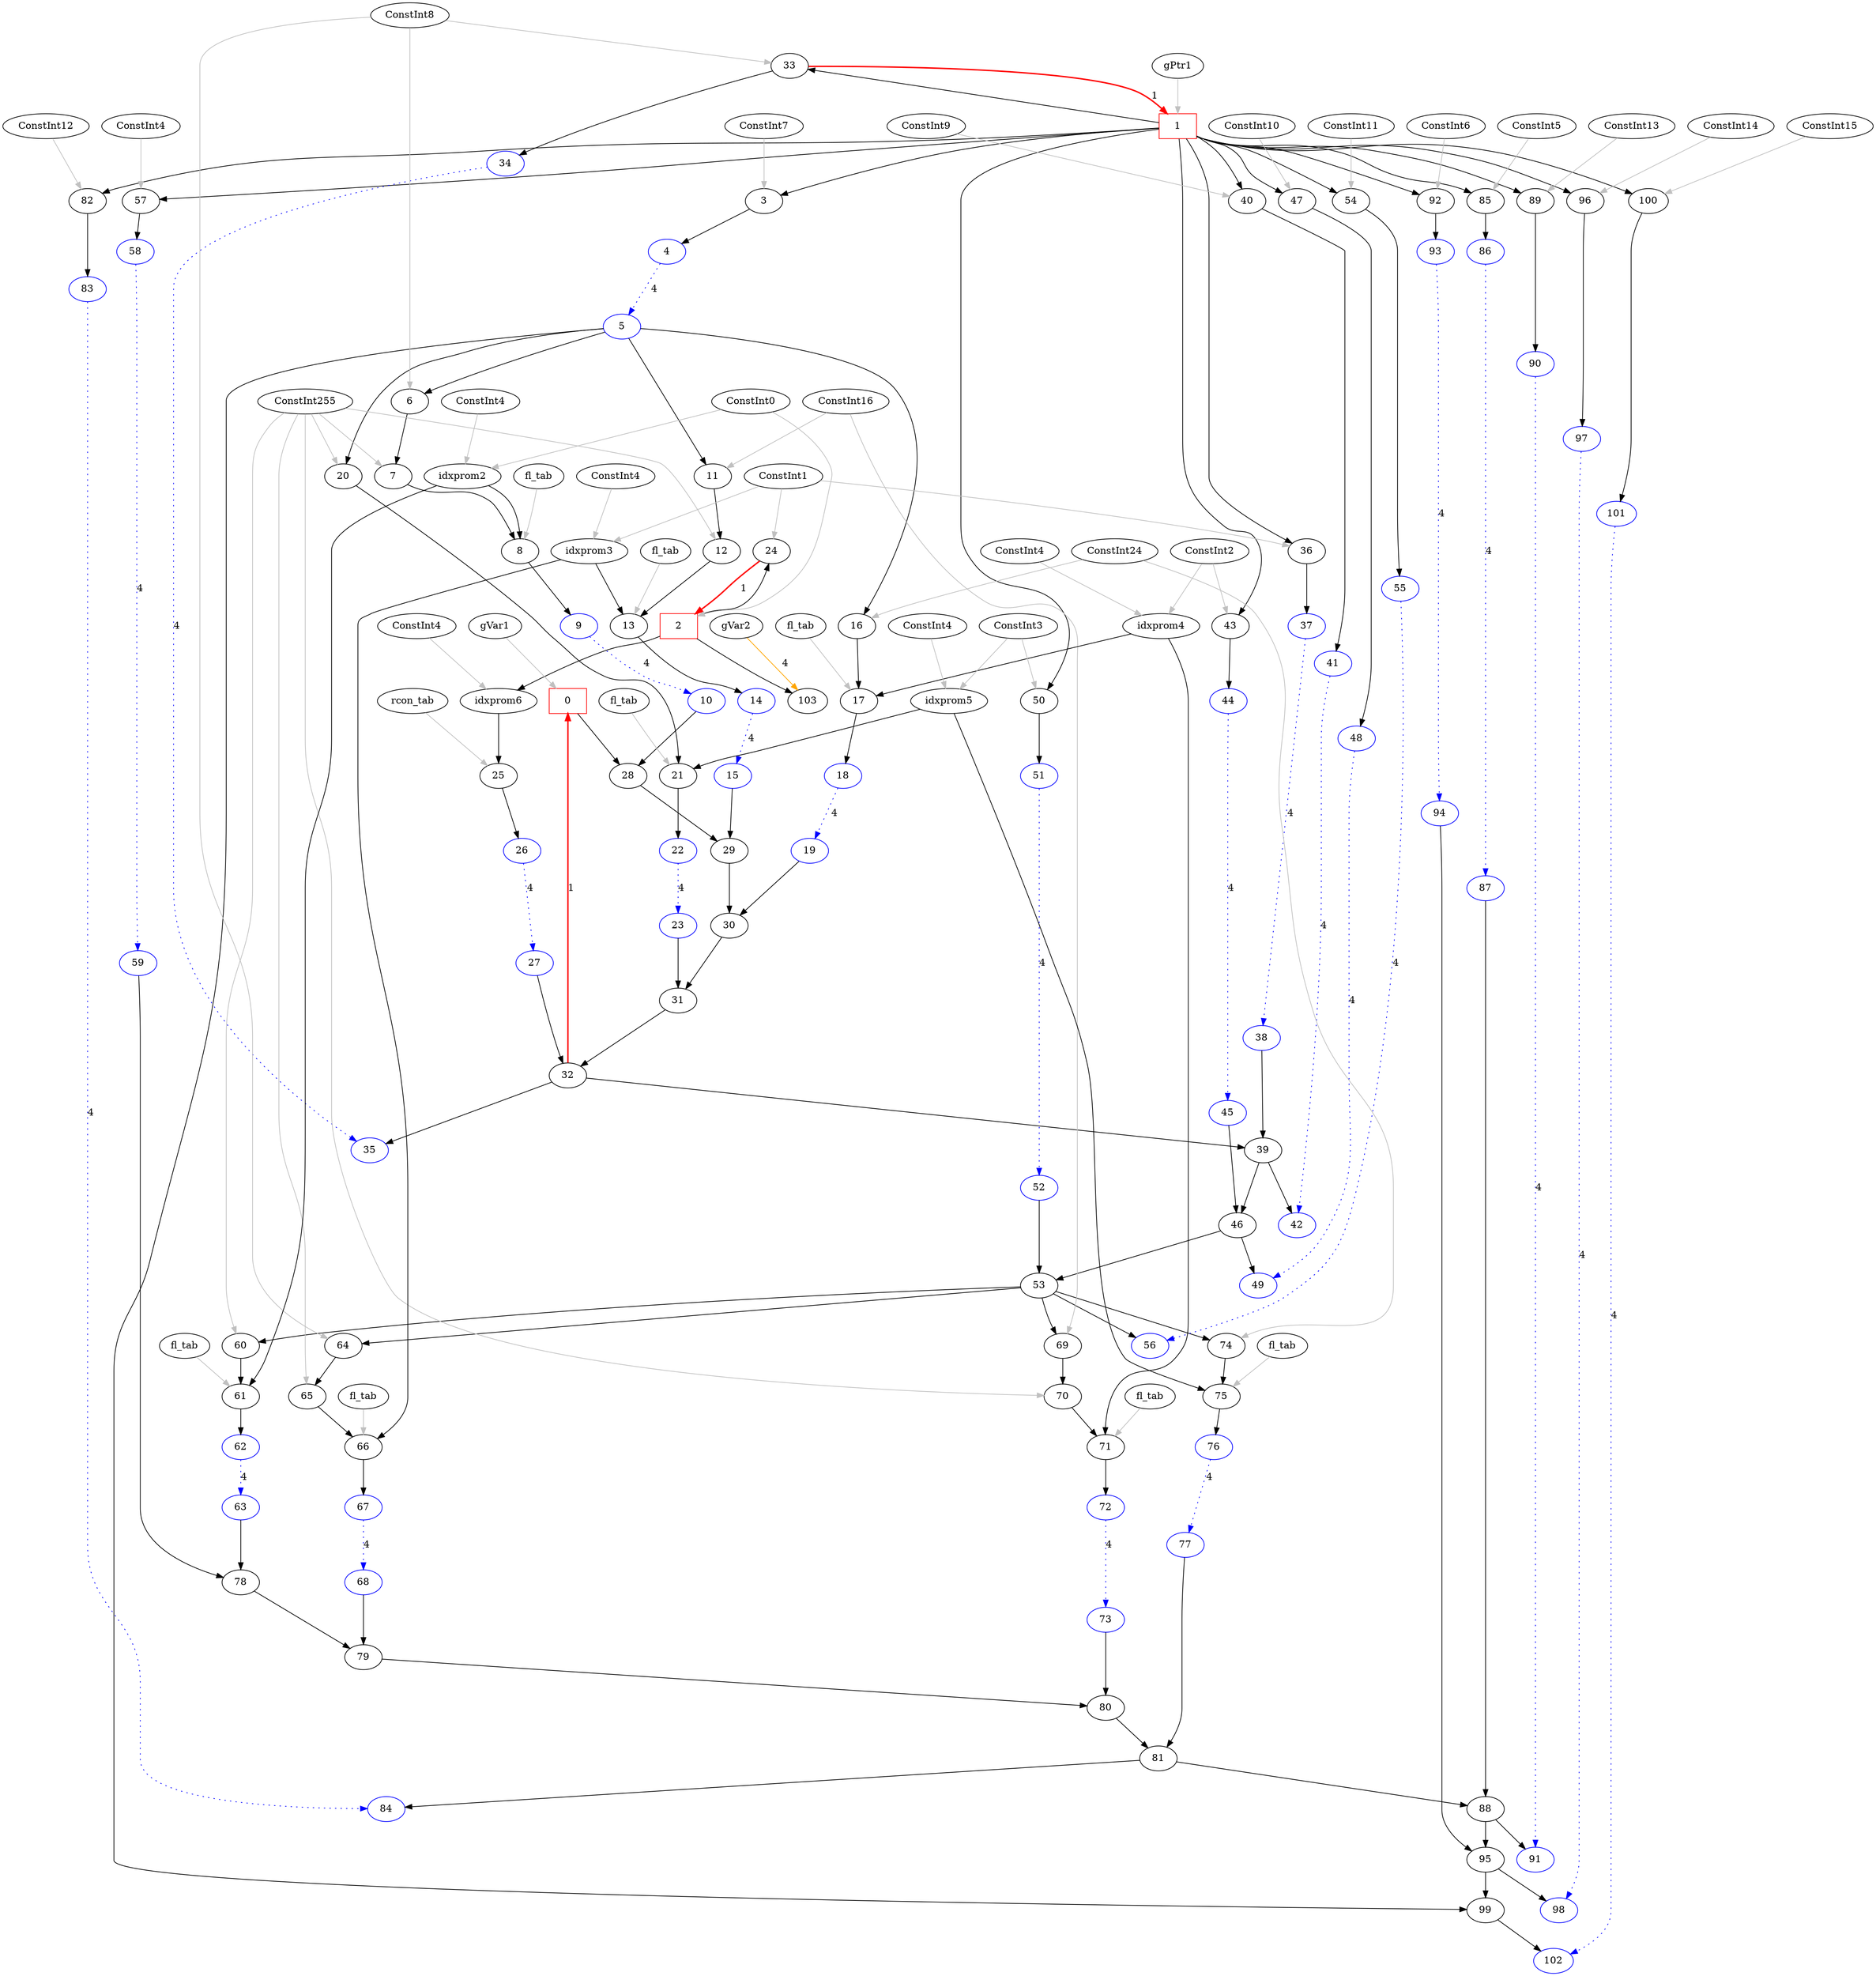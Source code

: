 digraph loop_151 { 
{
0 [shape=box, color=red, label="0"];

1 [shape=box, color=red, label="1"];

2 [shape=box, color=red, label="2"];

3 [color=black, label="3"];

4 [color=blue, label="4"];

5 [color=blue, label="5"];

6 [color=black, label="6"];

7 [color=black, label="7"];

8 [color=black, label="8"];

9 [color=blue, label="9"];

10 [color=blue, label="10"];

11 [color=black, label="11"];

12 [color=black, label="12"];

13 [color=black, label="13"];

14 [color=blue, label="14"];

15 [color=blue, label="15"];

16 [color=black, label="16"];

17 [color=black, label="17"];

18 [color=blue, label="18"];

19 [color=blue, label="19"];

20 [color=black, label="20"];

21 [color=black, label="21"];

22 [color=blue, label="22"];

23 [color=blue, label="23"];

24 [color=black, label="24"];

25 [color=black, label="25"];

26 [color=blue, label="26"];

27 [color=blue, label="27"];

28 [color=black, label="28"];

29 [color=black, label="29"];

30 [color=black, label="30"];

31 [color=black, label="31"];

32 [color=black, label="32"];

33 [color=black, label="33"];

34 [color=blue, label="34"];

35 [color=blue, label="35"];

36 [color=black, label="36"];

37 [color=blue, label="37"];

38 [color=blue, label="38"];

39 [color=black, label="39"];

40 [color=black, label="40"];

41 [color=blue, label="41"];

42 [color=blue, label="42"];

43 [color=black, label="43"];

44 [color=blue, label="44"];

45 [color=blue, label="45"];

46 [color=black, label="46"];

47 [color=black, label="47"];

48 [color=blue, label="48"];

49 [color=blue, label="49"];

50 [color=black, label="50"];

51 [color=blue, label="51"];

52 [color=blue, label="52"];

53 [color=black, label="53"];

54 [color=black, label="54"];

55 [color=blue, label="55"];

56 [color=blue, label="56"];

57 [color=black, label="57"];

58 [color=blue, label="58"];

59 [color=blue, label="59"];

60 [color=black, label="60"];

61 [color=black, label="61"];

62 [color=blue, label="62"];

63 [color=blue, label="63"];

64 [color=black, label="64"];

65 [color=black, label="65"];

66 [color=black, label="66"];

67 [color=blue, label="67"];

68 [color=blue, label="68"];

69 [color=black, label="69"];

70 [color=black, label="70"];

71 [color=black, label="71"];

72 [color=blue, label="72"];

73 [color=blue, label="73"];

74 [color=black, label="74"];

75 [color=black, label="75"];

76 [color=blue, label="76"];

77 [color=blue, label="77"];

78 [color=black, label="78"];

79 [color=black, label="79"];

80 [color=black, label="80"];

81 [color=black, label="81"];

82 [color=black, label="82"];

83 [color=blue, label="83"];

84 [color=blue, label="84"];

85 [color=black, label="85"];

86 [color=blue, label="86"];

87 [color=blue, label="87"];

88 [color=black, label="88"];

89 [color=black, label="89"];

90 [color=blue, label="90"];

91 [color=blue, label="91"];

92 [color=black, label="92"];

93 [color=blue, label="93"];

94 [color=blue, label="94"];

95 [color=black, label="95"];

96 [color=black, label="96"];

97 [color=blue, label="97"];

98 [color=blue, label="98"];

99 [color=black, label="99"];

100 [color=black, label="100"];

101 [color=blue, label="101"];

102 [color=blue, label="102"];

103 [color=black, label="103"];

104 [color=black, label="gVar1"];

107 [color=black, label="gPtr1"];

110 [color=black, label="ConstInt0"];

111 [color=black, label="ConstInt7"];

112 [color=black, label="ConstInt8"];

113 [color=black, label="ConstInt255"];

114 [color=black, label="fl_tab"];

115 [color=black, label="idxprom2"];

116 [color=black, label="ConstInt4"];

117 [color=black, label="ConstInt16"];

118 [color=black, label="ConstInt1"];

119 [color=black, label="fl_tab"];

120 [color=black, label="idxprom3"];

121 [color=black, label="ConstInt4"];

122 [color=black, label="ConstInt24"];

123 [color=black, label="ConstInt2"];

124 [color=black, label="fl_tab"];

125 [color=black, label="idxprom4"];

126 [color=black, label="ConstInt4"];

127 [color=black, label="ConstInt3"];

128 [color=black, label="fl_tab"];

129 [color=black, label="idxprom5"];

130 [color=black, label="ConstInt4"];

131 [color=black, label="rcon_tab"];

132 [color=black, label="idxprom6"];

133 [color=black, label="ConstInt4"];

134 [color=black, label="ConstInt9"];

135 [color=black, label="ConstInt10"];

136 [color=black, label="ConstInt11"];

137 [color=black, label="ConstInt4"];

138 [color=black, label="fl_tab"];

139 [color=black, label="fl_tab"];

140 [color=black, label="fl_tab"];

141 [color=black, label="fl_tab"];

142 [color=black, label="ConstInt12"];

143 [color=black, label="ConstInt5"];

144 [color=black, label="ConstInt13"];

145 [color=black, label="ConstInt6"];

146 [color=black, label="ConstInt14"];

147 [color=black, label="ConstInt15"];

148 [color=black, label="gVar2"];
32 -> 0 [style=bold, color=red, label=1] 
104 -> 0 [color=gray]
33 -> 1 [style=bold, color=red, label=1] 
107 -> 1 [color=gray]
110 -> 2 [color=gray]
24 -> 2 [style=bold, color=red, label=1] 
1 -> 3
111 -> 3 [color=gray]
3 -> 4
5 -> 6
112 -> 6 [color=gray]
6 -> 7
113 -> 7 [color=gray]
7 -> 8
114 -> 8 [color=gray]
110 -> 115 [color=gray]
116 -> 115 [color=gray]
115 -> 8
8 -> 9
5 -> 11
117 -> 11 [color=gray]
11 -> 12
113 -> 12 [color=gray]
12 -> 13
119 -> 13 [color=gray]
118 -> 120 [color=gray]
121 -> 120 [color=gray]
120 -> 13
13 -> 14
5 -> 16
122 -> 16 [color=gray]
16 -> 17
124 -> 17 [color=gray]
123 -> 125 [color=gray]
126 -> 125 [color=gray]
125 -> 17
17 -> 18
5 -> 20
113 -> 20 [color=gray]
20 -> 21
128 -> 21 [color=gray]
127 -> 129 [color=gray]
130 -> 129 [color=gray]
129 -> 21
21 -> 22
2 -> 24
118 -> 24 [color=gray]
131 -> 25 [color=gray]
2 -> 132
133 -> 132 [color=gray]
132 -> 25
25 -> 26
10 -> 28
0 -> 28
28 -> 29
15 -> 29
29 -> 30
19 -> 30
30 -> 31
23 -> 31
31 -> 32
27 -> 32
1 -> 33
112 -> 33 [color=gray]
32 -> 35
33 -> 34
1 -> 36
118 -> 36 [color=gray]
36 -> 37
38 -> 39
32 -> 39
1 -> 40
134 -> 40 [color=gray]
39 -> 42
40 -> 41
1 -> 43
123 -> 43 [color=gray]
43 -> 44
45 -> 46
39 -> 46
1 -> 47
135 -> 47 [color=gray]
46 -> 49
47 -> 48
1 -> 50
127 -> 50 [color=gray]
50 -> 51
52 -> 53
46 -> 53
1 -> 54
136 -> 54 [color=gray]
53 -> 56
54 -> 55
1 -> 57
137 -> 57 [color=gray]
57 -> 58
53 -> 60
113 -> 60 [color=gray]
60 -> 61
138 -> 61 [color=gray]
115 -> 61
61 -> 62
53 -> 64
112 -> 64 [color=gray]
64 -> 65
113 -> 65 [color=gray]
65 -> 66
139 -> 66 [color=gray]
120 -> 66
66 -> 67
53 -> 69
117 -> 69 [color=gray]
69 -> 70
113 -> 70 [color=gray]
70 -> 71
140 -> 71 [color=gray]
125 -> 71
71 -> 72
53 -> 74
122 -> 74 [color=gray]
74 -> 75
141 -> 75 [color=gray]
129 -> 75
75 -> 76
63 -> 78
59 -> 78
78 -> 79
68 -> 79
79 -> 80
73 -> 80
80 -> 81
77 -> 81
1 -> 82
142 -> 82 [color=gray]
81 -> 84
82 -> 83
1 -> 85
143 -> 85 [color=gray]
85 -> 86
87 -> 88
81 -> 88
1 -> 89
144 -> 89 [color=gray]
88 -> 91
89 -> 90
1 -> 92
145 -> 92 [color=gray]
92 -> 93
94 -> 95
88 -> 95
1 -> 96
146 -> 96 [color=gray]
95 -> 98
96 -> 97
95 -> 99
5 -> 99
1 -> 100
147 -> 100 [color=gray]
99 -> 102
100 -> 101
2 -> 103
148 -> 103 [color=orange, label=4] 
4 -> 5 [style=dotted, color=blue, label="4"]
9 -> 10 [style=dotted, color=blue, label="4"]
14 -> 15 [style=dotted, color=blue, label="4"]
18 -> 19 [style=dotted, color=blue, label="4"]
22 -> 23 [style=dotted, color=blue, label="4"]
26 -> 27 [style=dotted, color=blue, label="4"]
34 -> 35 [style=dotted, color=blue, label="4"]
37 -> 38 [style=dotted, color=blue, label="4"]
41 -> 42 [style=dotted, color=blue, label="4"]
44 -> 45 [style=dotted, color=blue, label="4"]
48 -> 49 [style=dotted, color=blue, label="4"]
51 -> 52 [style=dotted, color=blue, label="4"]
55 -> 56 [style=dotted, color=blue, label="4"]
58 -> 59 [style=dotted, color=blue, label="4"]
62 -> 63 [style=dotted, color=blue, label="4"]
67 -> 68 [style=dotted, color=blue, label="4"]
72 -> 73 [style=dotted, color=blue, label="4"]
76 -> 77 [style=dotted, color=blue, label="4"]
83 -> 84 [style=dotted, color=blue, label="4"]
86 -> 87 [style=dotted, color=blue, label="4"]
90 -> 91 [style=dotted, color=blue, label="4"]
93 -> 94 [style=dotted, color=blue, label="4"]
97 -> 98 [style=dotted, color=blue, label="4"]
101 -> 102 [style=dotted, color=blue, label="4"]

}

}